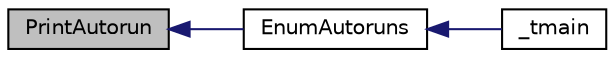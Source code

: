 digraph "PrintAutorun"
{
  edge [fontname="Helvetica",fontsize="10",labelfontname="Helvetica",labelfontsize="10"];
  node [fontname="Helvetica",fontsize="10",shape=record];
  rankdir="LR";
  Node53 [label="PrintAutorun",height=0.2,width=0.4,color="black", fillcolor="grey75", style="filled", fontcolor="black"];
  Node53 -> Node54 [dir="back",color="midnightblue",fontsize="10",style="solid",fontname="Helvetica"];
  Node54 [label="EnumAutoruns",height=0.2,width=0.4,color="black", fillcolor="white", style="filled",URL="$info__sec__proj_8cpp.html#a67d623d4c3942a9f3a1ef32514aca2a4"];
  Node54 -> Node55 [dir="back",color="midnightblue",fontsize="10",style="solid",fontname="Helvetica"];
  Node55 [label="_tmain",height=0.2,width=0.4,color="black", fillcolor="white", style="filled",URL="$info__sec__proj_8cpp.html#a353674c5af92be7fb389265cde4e5e03"];
}
